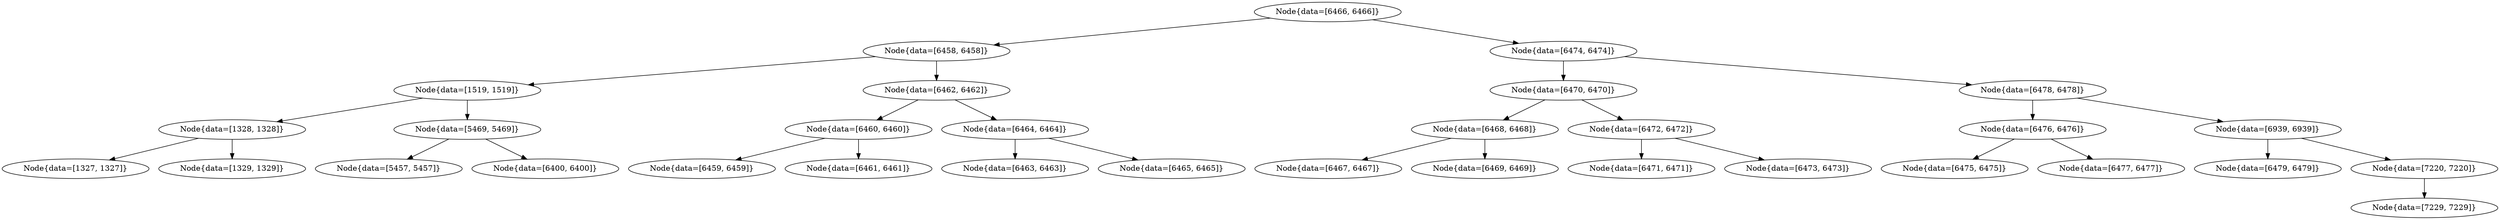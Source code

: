 digraph G{
1297316244 [label="Node{data=[6466, 6466]}"]
1297316244 -> 1466349716
1466349716 [label="Node{data=[6458, 6458]}"]
1466349716 -> 749653721
749653721 [label="Node{data=[1519, 1519]}"]
749653721 -> 1877229317
1877229317 [label="Node{data=[1328, 1328]}"]
1877229317 -> 959276212
959276212 [label="Node{data=[1327, 1327]}"]
1877229317 -> 1542310173
1542310173 [label="Node{data=[1329, 1329]}"]
749653721 -> 32443583
32443583 [label="Node{data=[5469, 5469]}"]
32443583 -> 1329399696
1329399696 [label="Node{data=[5457, 5457]}"]
32443583 -> 501731847
501731847 [label="Node{data=[6400, 6400]}"]
1466349716 -> 687297927
687297927 [label="Node{data=[6462, 6462]}"]
687297927 -> 1359232722
1359232722 [label="Node{data=[6460, 6460]}"]
1359232722 -> 1981981413
1981981413 [label="Node{data=[6459, 6459]}"]
1359232722 -> 1433805260
1433805260 [label="Node{data=[6461, 6461]}"]
687297927 -> 1195314568
1195314568 [label="Node{data=[6464, 6464]}"]
1195314568 -> 926763283
926763283 [label="Node{data=[6463, 6463]}"]
1195314568 -> 1424748699
1424748699 [label="Node{data=[6465, 6465]}"]
1297316244 -> 821547915
821547915 [label="Node{data=[6474, 6474]}"]
821547915 -> 261872464
261872464 [label="Node{data=[6470, 6470]}"]
261872464 -> 1379102305
1379102305 [label="Node{data=[6468, 6468]}"]
1379102305 -> 1507271572
1507271572 [label="Node{data=[6467, 6467]}"]
1379102305 -> 1471338670
1471338670 [label="Node{data=[6469, 6469]}"]
261872464 -> 111335507
111335507 [label="Node{data=[6472, 6472]}"]
111335507 -> 1328279168
1328279168 [label="Node{data=[6471, 6471]}"]
111335507 -> 796962674
796962674 [label="Node{data=[6473, 6473]}"]
821547915 -> 1857451396
1857451396 [label="Node{data=[6478, 6478]}"]
1857451396 -> 2118539329
2118539329 [label="Node{data=[6476, 6476]}"]
2118539329 -> 1846146791
1846146791 [label="Node{data=[6475, 6475]}"]
2118539329 -> 1155018603
1155018603 [label="Node{data=[6477, 6477]}"]
1857451396 -> 421492769
421492769 [label="Node{data=[6939, 6939]}"]
421492769 -> 1431809811
1431809811 [label="Node{data=[6479, 6479]}"]
421492769 -> 1950926224
1950926224 [label="Node{data=[7220, 7220]}"]
1950926224 -> 1911430917
1911430917 [label="Node{data=[7229, 7229]}"]
}
